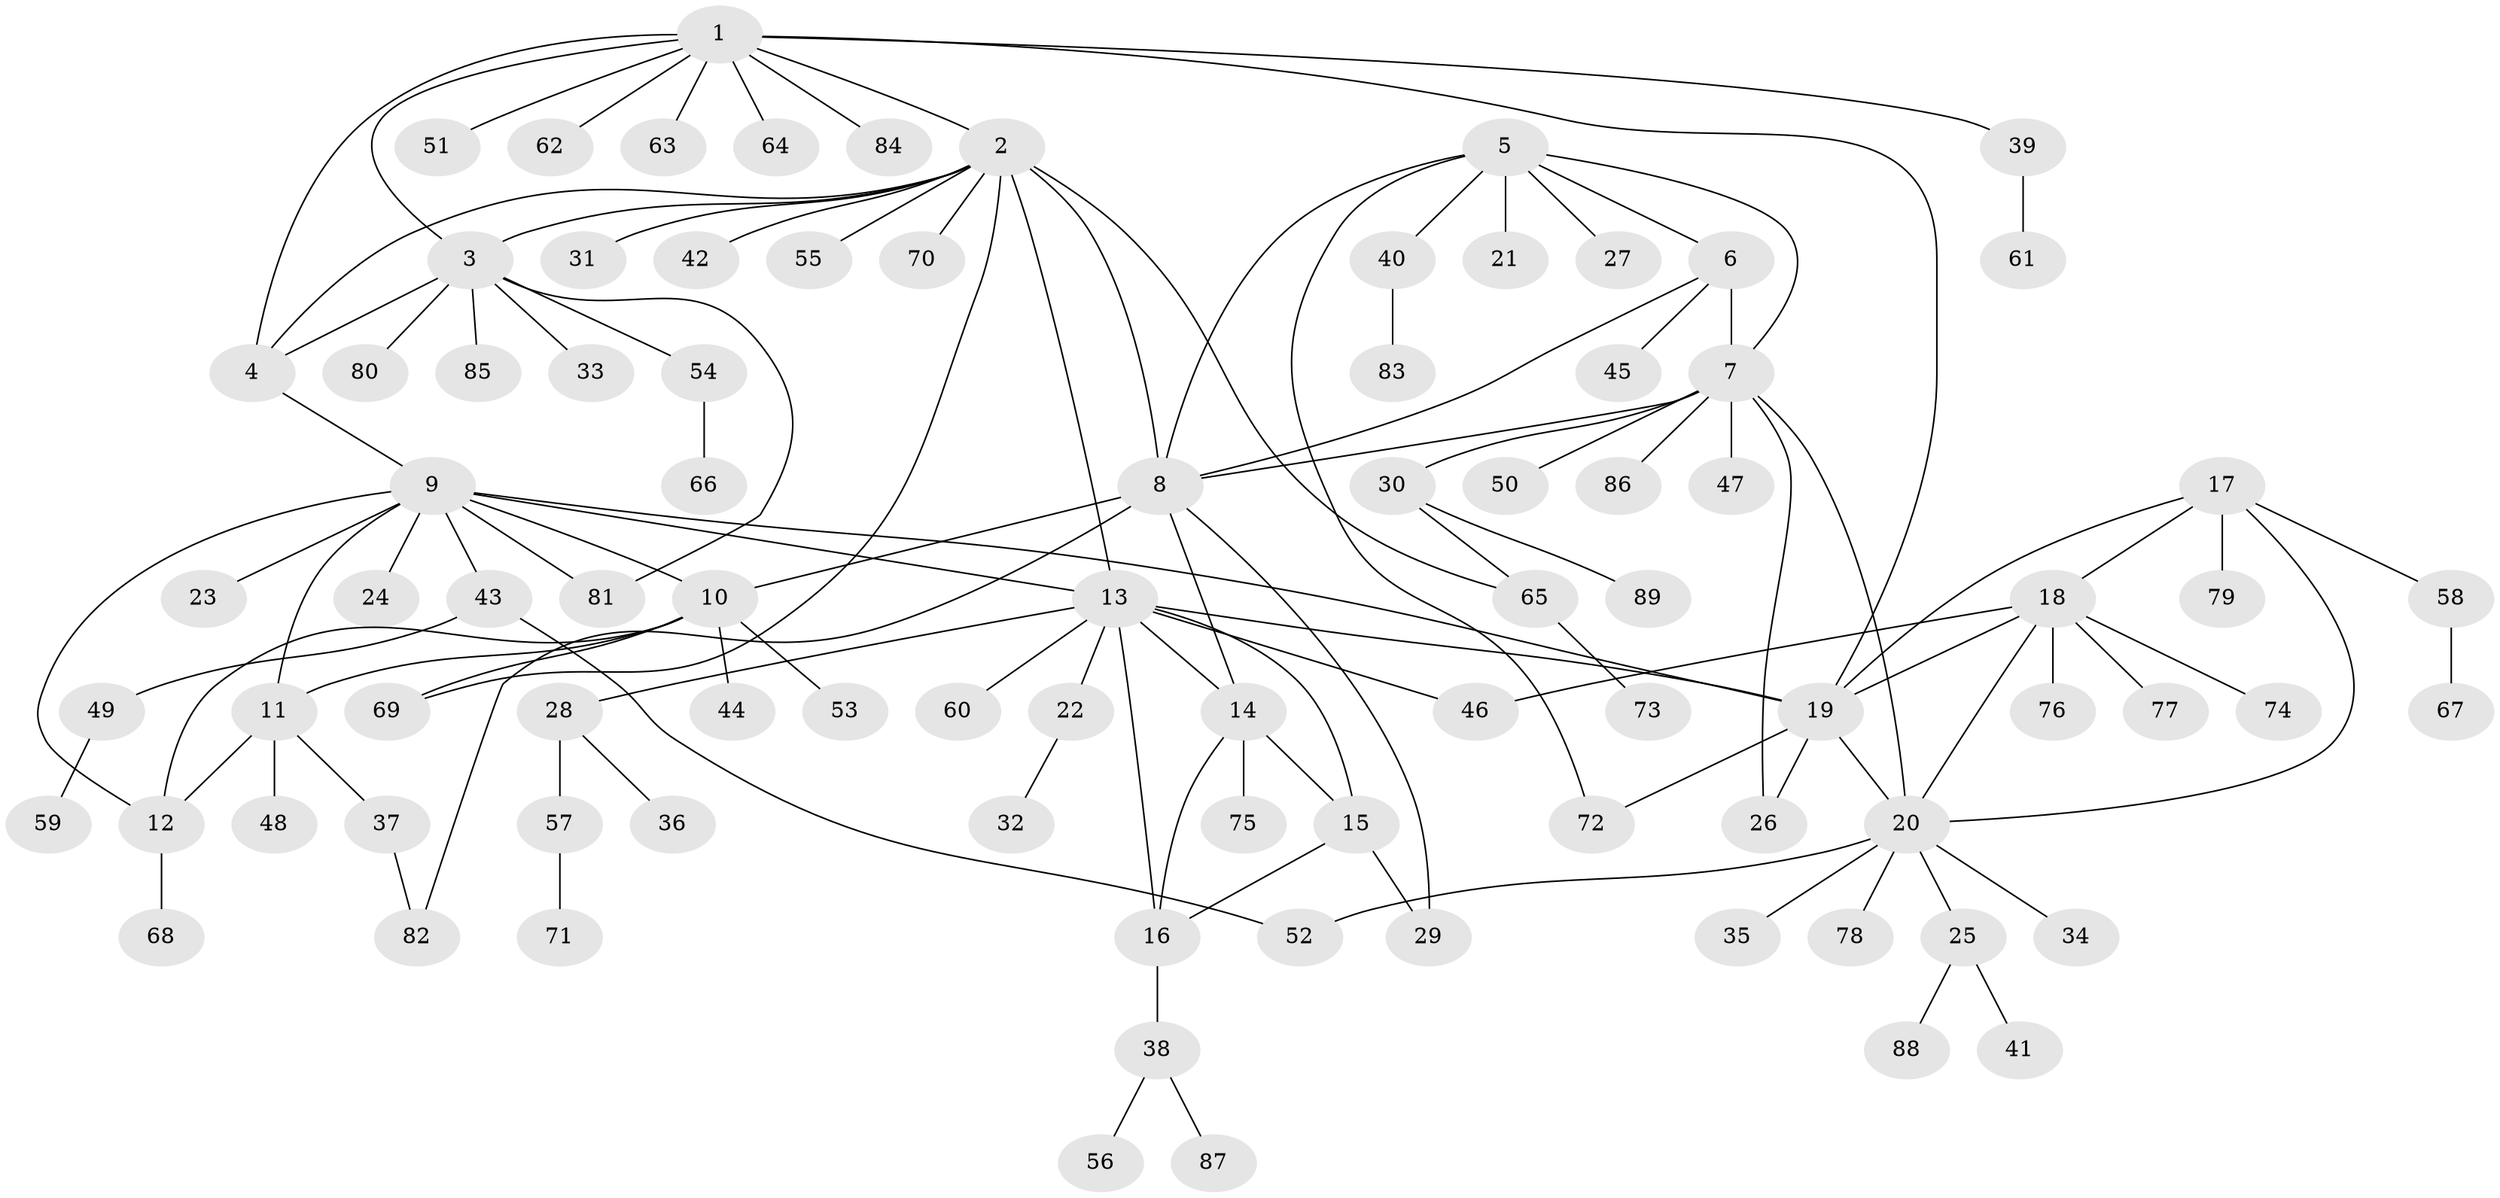 // coarse degree distribution, {9: 0.029411764705882353, 10: 0.04411764705882353, 8: 0.014705882352941176, 4: 0.04411764705882353, 6: 0.014705882352941176, 3: 0.10294117647058823, 13: 0.014705882352941176, 11: 0.014705882352941176, 7: 0.014705882352941176, 1: 0.5882352941176471, 2: 0.11764705882352941}
// Generated by graph-tools (version 1.1) at 2025/42/03/06/25 10:42:11]
// undirected, 89 vertices, 118 edges
graph export_dot {
graph [start="1"]
  node [color=gray90,style=filled];
  1;
  2;
  3;
  4;
  5;
  6;
  7;
  8;
  9;
  10;
  11;
  12;
  13;
  14;
  15;
  16;
  17;
  18;
  19;
  20;
  21;
  22;
  23;
  24;
  25;
  26;
  27;
  28;
  29;
  30;
  31;
  32;
  33;
  34;
  35;
  36;
  37;
  38;
  39;
  40;
  41;
  42;
  43;
  44;
  45;
  46;
  47;
  48;
  49;
  50;
  51;
  52;
  53;
  54;
  55;
  56;
  57;
  58;
  59;
  60;
  61;
  62;
  63;
  64;
  65;
  66;
  67;
  68;
  69;
  70;
  71;
  72;
  73;
  74;
  75;
  76;
  77;
  78;
  79;
  80;
  81;
  82;
  83;
  84;
  85;
  86;
  87;
  88;
  89;
  1 -- 2;
  1 -- 3;
  1 -- 4;
  1 -- 19;
  1 -- 39;
  1 -- 51;
  1 -- 62;
  1 -- 63;
  1 -- 64;
  1 -- 84;
  2 -- 3;
  2 -- 4;
  2 -- 8;
  2 -- 13;
  2 -- 31;
  2 -- 42;
  2 -- 55;
  2 -- 65;
  2 -- 69;
  2 -- 70;
  3 -- 4;
  3 -- 33;
  3 -- 54;
  3 -- 80;
  3 -- 81;
  3 -- 85;
  4 -- 9;
  5 -- 6;
  5 -- 7;
  5 -- 8;
  5 -- 21;
  5 -- 27;
  5 -- 40;
  5 -- 72;
  6 -- 7;
  6 -- 8;
  6 -- 45;
  7 -- 8;
  7 -- 20;
  7 -- 26;
  7 -- 30;
  7 -- 47;
  7 -- 50;
  7 -- 86;
  8 -- 10;
  8 -- 14;
  8 -- 29;
  8 -- 82;
  9 -- 10;
  9 -- 11;
  9 -- 12;
  9 -- 13;
  9 -- 19;
  9 -- 23;
  9 -- 24;
  9 -- 43;
  9 -- 81;
  10 -- 11;
  10 -- 12;
  10 -- 44;
  10 -- 53;
  10 -- 69;
  11 -- 12;
  11 -- 37;
  11 -- 48;
  12 -- 68;
  13 -- 14;
  13 -- 15;
  13 -- 16;
  13 -- 19;
  13 -- 22;
  13 -- 28;
  13 -- 46;
  13 -- 60;
  14 -- 15;
  14 -- 16;
  14 -- 75;
  15 -- 16;
  15 -- 29;
  16 -- 38;
  17 -- 18;
  17 -- 19;
  17 -- 20;
  17 -- 58;
  17 -- 79;
  18 -- 19;
  18 -- 20;
  18 -- 46;
  18 -- 74;
  18 -- 76;
  18 -- 77;
  19 -- 20;
  19 -- 26;
  19 -- 72;
  20 -- 25;
  20 -- 34;
  20 -- 35;
  20 -- 52;
  20 -- 78;
  22 -- 32;
  25 -- 41;
  25 -- 88;
  28 -- 36;
  28 -- 57;
  30 -- 65;
  30 -- 89;
  37 -- 82;
  38 -- 56;
  38 -- 87;
  39 -- 61;
  40 -- 83;
  43 -- 49;
  43 -- 52;
  49 -- 59;
  54 -- 66;
  57 -- 71;
  58 -- 67;
  65 -- 73;
}
